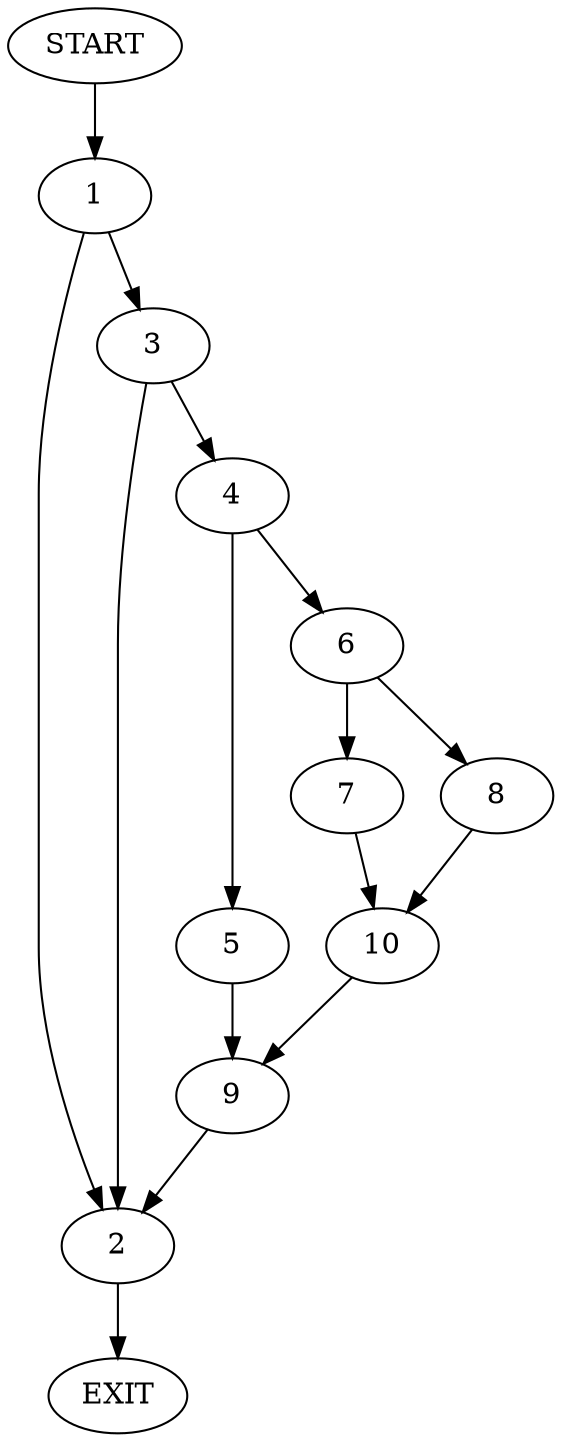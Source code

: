 digraph {
0 [label="START"]
11 [label="EXIT"]
0 -> 1
1 -> 2
1 -> 3
3 -> 2
3 -> 4
2 -> 11
4 -> 5
4 -> 6
6 -> 7
6 -> 8
5 -> 9
7 -> 10
8 -> 10
10 -> 9
9 -> 2
}
